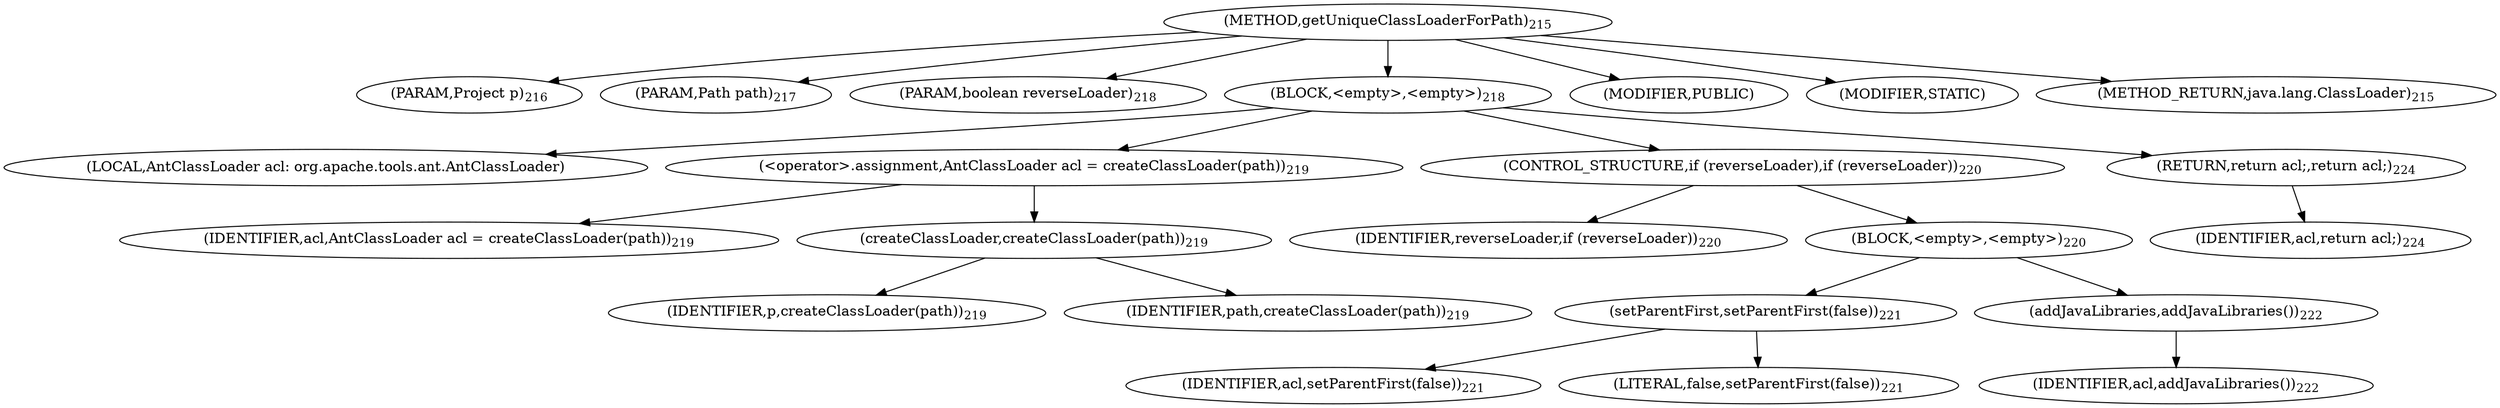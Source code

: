 digraph "getUniqueClassLoaderForPath" {  
"265" [label = <(METHOD,getUniqueClassLoaderForPath)<SUB>215</SUB>> ]
"266" [label = <(PARAM,Project p)<SUB>216</SUB>> ]
"267" [label = <(PARAM,Path path)<SUB>217</SUB>> ]
"268" [label = <(PARAM,boolean reverseLoader)<SUB>218</SUB>> ]
"269" [label = <(BLOCK,&lt;empty&gt;,&lt;empty&gt;)<SUB>218</SUB>> ]
"270" [label = <(LOCAL,AntClassLoader acl: org.apache.tools.ant.AntClassLoader)> ]
"271" [label = <(&lt;operator&gt;.assignment,AntClassLoader acl = createClassLoader(path))<SUB>219</SUB>> ]
"272" [label = <(IDENTIFIER,acl,AntClassLoader acl = createClassLoader(path))<SUB>219</SUB>> ]
"273" [label = <(createClassLoader,createClassLoader(path))<SUB>219</SUB>> ]
"274" [label = <(IDENTIFIER,p,createClassLoader(path))<SUB>219</SUB>> ]
"275" [label = <(IDENTIFIER,path,createClassLoader(path))<SUB>219</SUB>> ]
"276" [label = <(CONTROL_STRUCTURE,if (reverseLoader),if (reverseLoader))<SUB>220</SUB>> ]
"277" [label = <(IDENTIFIER,reverseLoader,if (reverseLoader))<SUB>220</SUB>> ]
"278" [label = <(BLOCK,&lt;empty&gt;,&lt;empty&gt;)<SUB>220</SUB>> ]
"279" [label = <(setParentFirst,setParentFirst(false))<SUB>221</SUB>> ]
"280" [label = <(IDENTIFIER,acl,setParentFirst(false))<SUB>221</SUB>> ]
"281" [label = <(LITERAL,false,setParentFirst(false))<SUB>221</SUB>> ]
"282" [label = <(addJavaLibraries,addJavaLibraries())<SUB>222</SUB>> ]
"283" [label = <(IDENTIFIER,acl,addJavaLibraries())<SUB>222</SUB>> ]
"284" [label = <(RETURN,return acl;,return acl;)<SUB>224</SUB>> ]
"285" [label = <(IDENTIFIER,acl,return acl;)<SUB>224</SUB>> ]
"286" [label = <(MODIFIER,PUBLIC)> ]
"287" [label = <(MODIFIER,STATIC)> ]
"288" [label = <(METHOD_RETURN,java.lang.ClassLoader)<SUB>215</SUB>> ]
  "265" -> "266" 
  "265" -> "267" 
  "265" -> "268" 
  "265" -> "269" 
  "265" -> "286" 
  "265" -> "287" 
  "265" -> "288" 
  "269" -> "270" 
  "269" -> "271" 
  "269" -> "276" 
  "269" -> "284" 
  "271" -> "272" 
  "271" -> "273" 
  "273" -> "274" 
  "273" -> "275" 
  "276" -> "277" 
  "276" -> "278" 
  "278" -> "279" 
  "278" -> "282" 
  "279" -> "280" 
  "279" -> "281" 
  "282" -> "283" 
  "284" -> "285" 
}
